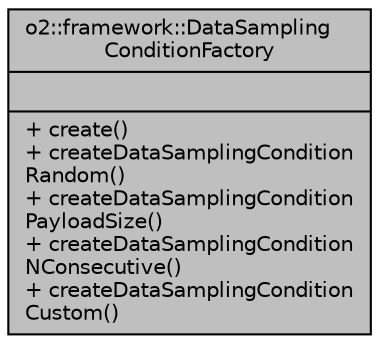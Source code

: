 digraph "o2::framework::DataSamplingConditionFactory"
{
 // INTERACTIVE_SVG=YES
  bgcolor="transparent";
  edge [fontname="Helvetica",fontsize="10",labelfontname="Helvetica",labelfontsize="10"];
  node [fontname="Helvetica",fontsize="10",shape=record];
  Node1 [label="{o2::framework::DataSampling\lConditionFactory\n||+ create()\l+ createDataSamplingCondition\lRandom()\l+ createDataSamplingCondition\lPayloadSize()\l+ createDataSamplingCondition\lNConsecutive()\l+ createDataSamplingCondition\lCustom()\l}",height=0.2,width=0.4,color="black", fillcolor="grey75", style="filled", fontcolor="black"];
}
